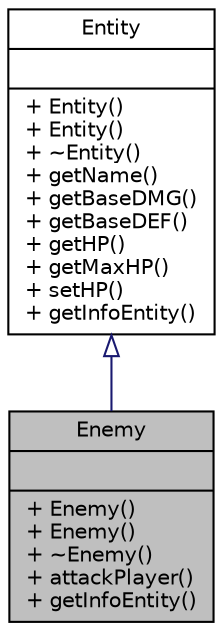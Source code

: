digraph "Enemy"
{
 // INTERACTIVE_SVG=YES
 // LATEX_PDF_SIZE
  edge [fontname="Helvetica",fontsize="10",labelfontname="Helvetica",labelfontsize="10"];
  node [fontname="Helvetica",fontsize="10",shape=record];
  Node1 [label="{Enemy\n||+ Enemy()\l+ Enemy()\l+ ~Enemy()\l+ attackPlayer()\l+ getInfoEntity()\l}",height=0.2,width=0.4,color="black", fillcolor="grey75", style="filled", fontcolor="black",tooltip="Enemy can attack a Player without the Player damaging it, every Enemy will have a Level,..."];
  Node2 -> Node1 [dir="back",color="midnightblue",fontsize="10",style="solid",arrowtail="onormal"];
  Node2 [label="{Entity\n||+ Entity()\l+ Entity()\l+ ~Entity()\l+ getName()\l+ getBaseDMG()\l+ getBaseDEF()\l+ getHP()\l+ getMaxHP()\l+ setHP()\l+ getInfoEntity()\l}",height=0.2,width=0.4,color="black", fillcolor="white", style="filled",URL="$class_entity.html",tooltip="An alive Entity can be a Player or an Enemy (for now). It has HP, a Name and basic attributes,..."];
}
